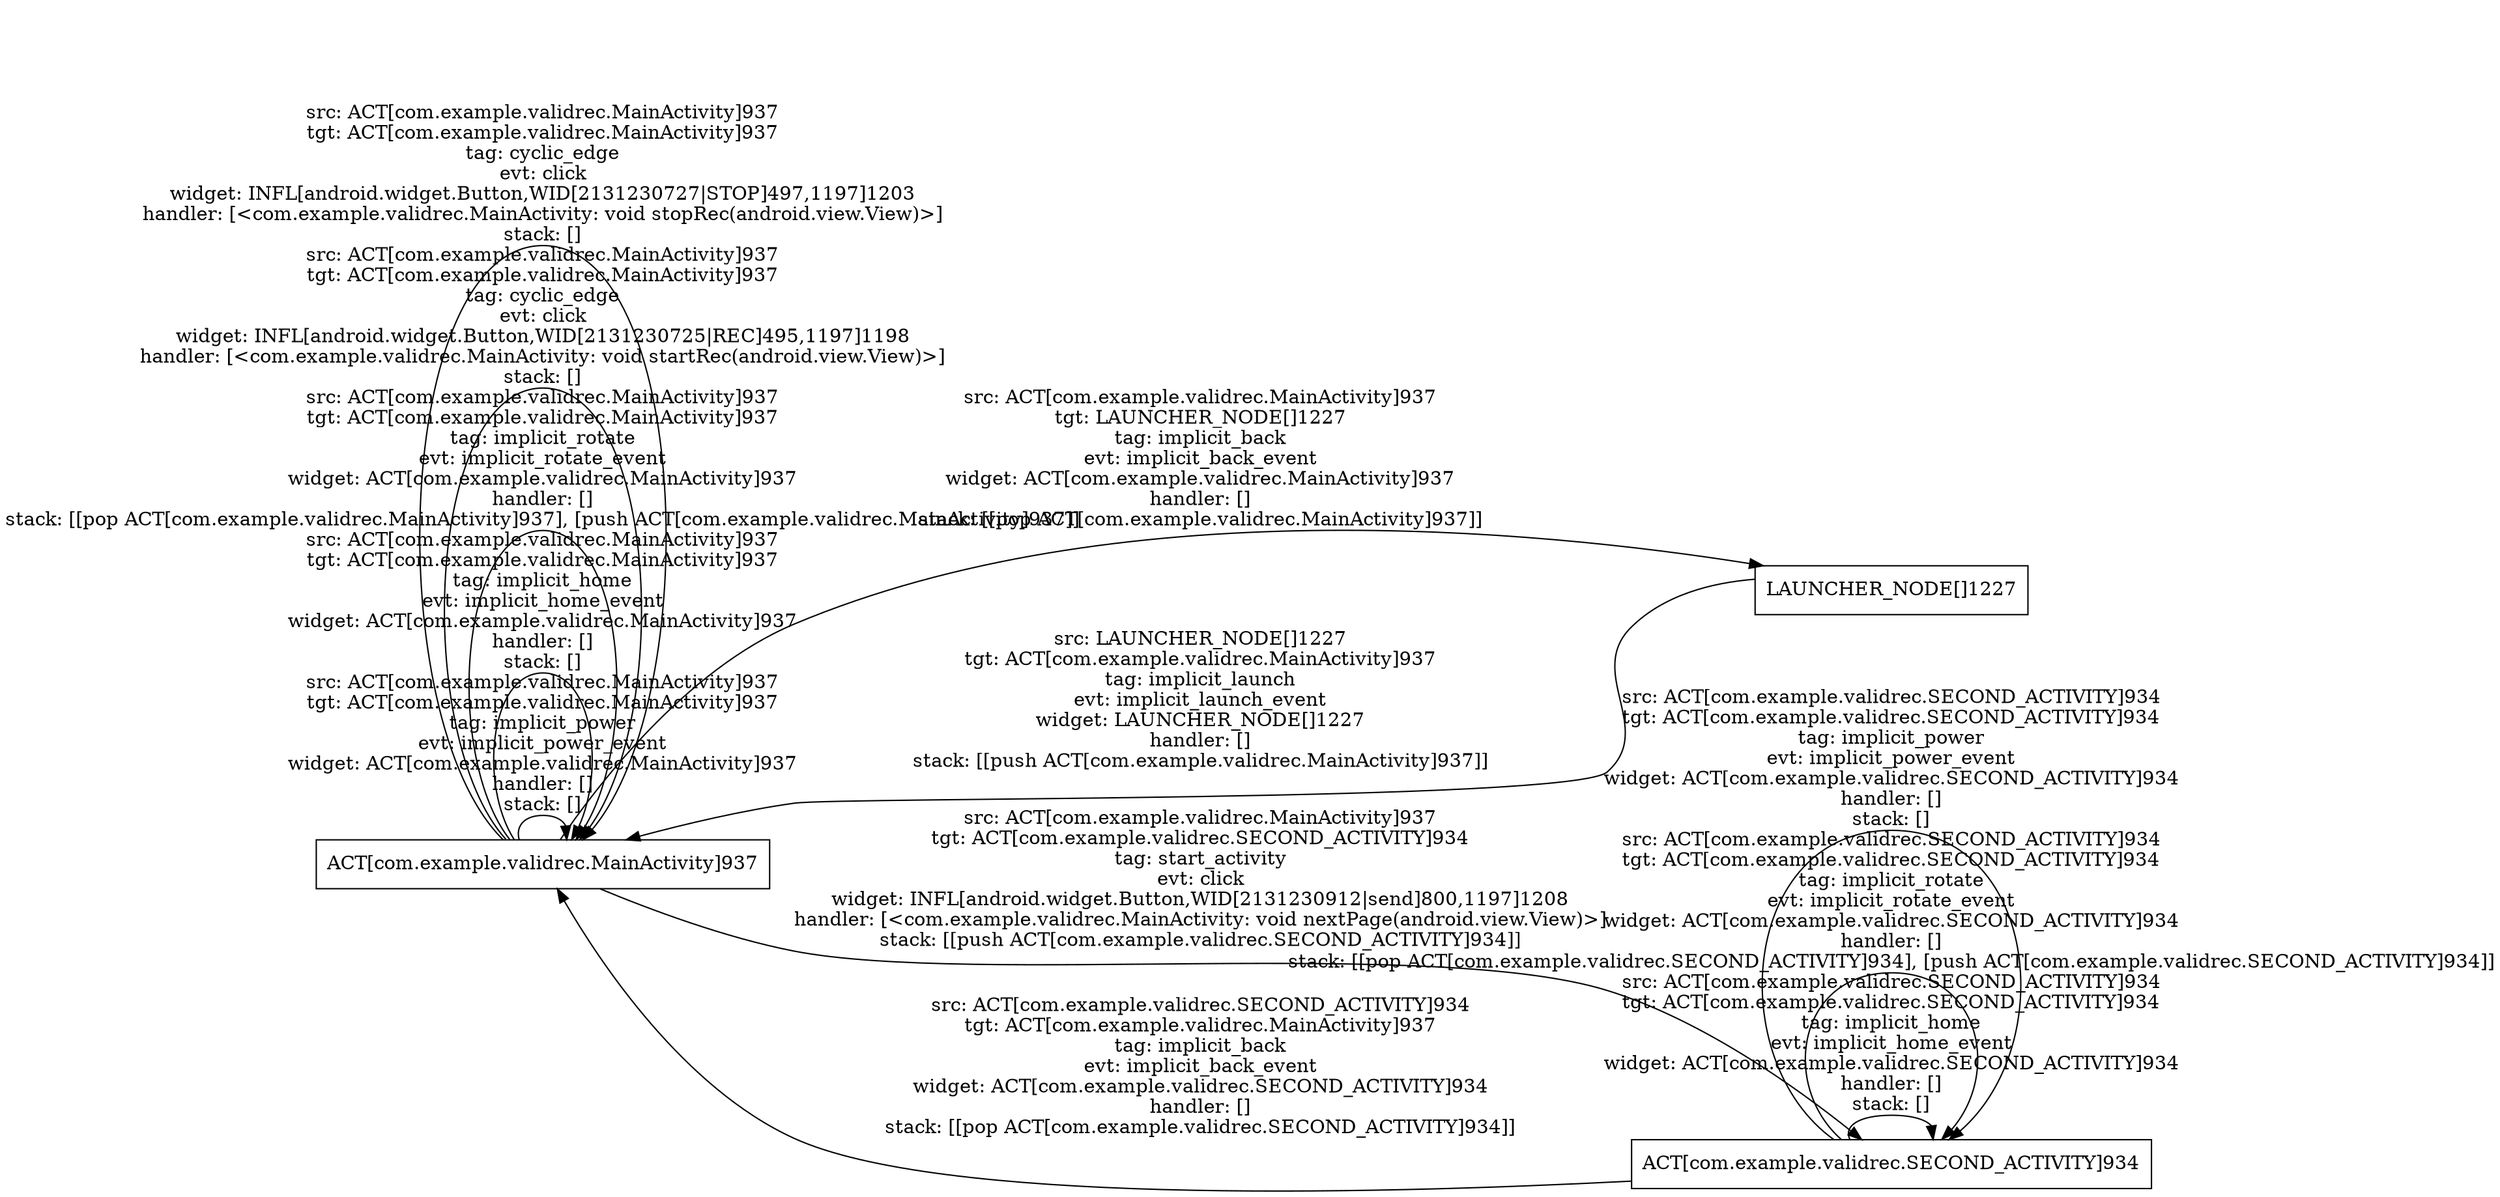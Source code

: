 digraph G {
 rankdir=LR;
 node[shape=box];
 n2 [label="ACT[com.example.validrec.MainActivity]937"];
 n3 [label="LAUNCHER_NODE[]1227"];
 n1 [label="ACT[com.example.validrec.SECOND_ACTIVITY]934"];
 n2 -> n2 [label="src: ACT[com.example.validrec.MainActivity]937\ntgt: ACT[com.example.validrec.MainActivity]937\ntag: implicit_power\nevt: implicit_power_event\nwidget: ACT[com.example.validrec.MainActivity]937\nhandler: []\nstack: []\n"];
 n2 -> n1 [label="src: ACT[com.example.validrec.MainActivity]937\ntgt: ACT[com.example.validrec.SECOND_ACTIVITY]934\ntag: start_activity\nevt: click\nwidget: INFL[android.widget.Button,WID[2131230912|send]800,1197]1208\nhandler: [<com.example.validrec.MainActivity: void nextPage(android.view.View)>]\nstack: [[push ACT[com.example.validrec.SECOND_ACTIVITY]934]]\n"];
 n2 -> n2 [label="src: ACT[com.example.validrec.MainActivity]937\ntgt: ACT[com.example.validrec.MainActivity]937\ntag: implicit_home\nevt: implicit_home_event\nwidget: ACT[com.example.validrec.MainActivity]937\nhandler: []\nstack: []\n"];
 n2 -> n2 [label="src: ACT[com.example.validrec.MainActivity]937\ntgt: ACT[com.example.validrec.MainActivity]937\ntag: implicit_rotate\nevt: implicit_rotate_event\nwidget: ACT[com.example.validrec.MainActivity]937\nhandler: []\nstack: [[pop ACT[com.example.validrec.MainActivity]937], [push ACT[com.example.validrec.MainActivity]937]]\n"];
 n2 -> n3 [label="src: ACT[com.example.validrec.MainActivity]937\ntgt: LAUNCHER_NODE[]1227\ntag: implicit_back\nevt: implicit_back_event\nwidget: ACT[com.example.validrec.MainActivity]937\nhandler: []\nstack: [[pop ACT[com.example.validrec.MainActivity]937]]\n"];
 n2 -> n2 [label="src: ACT[com.example.validrec.MainActivity]937\ntgt: ACT[com.example.validrec.MainActivity]937\ntag: cyclic_edge\nevt: click\nwidget: INFL[android.widget.Button,WID[2131230725|REC]495,1197]1198\nhandler: [<com.example.validrec.MainActivity: void startRec(android.view.View)>]\nstack: []\n"];
 n2 -> n2 [label="src: ACT[com.example.validrec.MainActivity]937\ntgt: ACT[com.example.validrec.MainActivity]937\ntag: cyclic_edge\nevt: click\nwidget: INFL[android.widget.Button,WID[2131230727|STOP]497,1197]1203\nhandler: [<com.example.validrec.MainActivity: void stopRec(android.view.View)>]\nstack: []\n"];
 n3 -> n2 [label="src: LAUNCHER_NODE[]1227\ntgt: ACT[com.example.validrec.MainActivity]937\ntag: implicit_launch\nevt: implicit_launch_event\nwidget: LAUNCHER_NODE[]1227\nhandler: []\nstack: [[push ACT[com.example.validrec.MainActivity]937]]\n"];
 n1 -> n2 [label="src: ACT[com.example.validrec.SECOND_ACTIVITY]934\ntgt: ACT[com.example.validrec.MainActivity]937\ntag: implicit_back\nevt: implicit_back_event\nwidget: ACT[com.example.validrec.SECOND_ACTIVITY]934\nhandler: []\nstack: [[pop ACT[com.example.validrec.SECOND_ACTIVITY]934]]\n"];
 n1 -> n1 [label="src: ACT[com.example.validrec.SECOND_ACTIVITY]934\ntgt: ACT[com.example.validrec.SECOND_ACTIVITY]934\ntag: implicit_home\nevt: implicit_home_event\nwidget: ACT[com.example.validrec.SECOND_ACTIVITY]934\nhandler: []\nstack: []\n"];
 n1 -> n1 [label="src: ACT[com.example.validrec.SECOND_ACTIVITY]934\ntgt: ACT[com.example.validrec.SECOND_ACTIVITY]934\ntag: implicit_rotate\nevt: implicit_rotate_event\nwidget: ACT[com.example.validrec.SECOND_ACTIVITY]934\nhandler: []\nstack: [[pop ACT[com.example.validrec.SECOND_ACTIVITY]934], [push ACT[com.example.validrec.SECOND_ACTIVITY]934]]\n"];
 n1 -> n1 [label="src: ACT[com.example.validrec.SECOND_ACTIVITY]934\ntgt: ACT[com.example.validrec.SECOND_ACTIVITY]934\ntag: implicit_power\nevt: implicit_power_event\nwidget: ACT[com.example.validrec.SECOND_ACTIVITY]934\nhandler: []\nstack: []\n"];
}